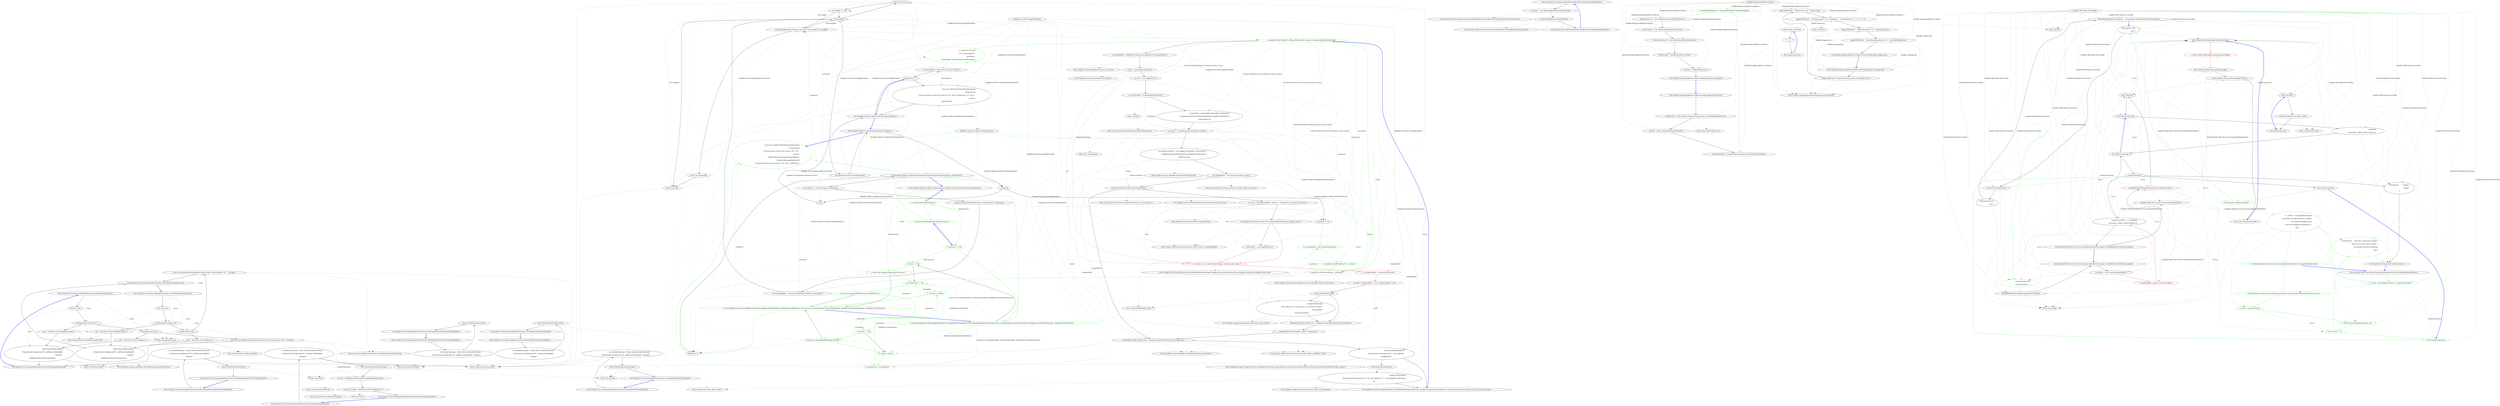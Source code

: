 digraph  {
n0 [cluster="HangFire.Tests.DequeuedJobsWatcherSteps.ItWasCheckedAAgo(string)", label="Entry HangFire.Tests.DequeuedJobsWatcherSteps.ItWasCheckedAAgo(string)", span="13-13"];
n1 [cluster="HangFire.Tests.DequeuedJobsWatcherSteps.ItWasCheckedAAgo(string)", label="DateTime time", span="15-15"];
n2 [cluster="HangFire.Tests.DequeuedJobsWatcherSteps.ItWasCheckedAAgo(string)", label="timeAgo.Equals(''millisecond'')", span="16-16"];
n4 [cluster="HangFire.Tests.DequeuedJobsWatcherSteps.ItWasCheckedAAgo(string)", label="timeAgo.Equals(''day'')", span="17-17"];
n6 [cluster="HangFire.Tests.DequeuedJobsWatcherSteps.ItWasCheckedAAgo(string)", label="throw new InvalidOperationException(String.Format(''Unknown period '{0}'.'', timeAgo));", span="18-18"];
n7 [cluster="HangFire.Tests.DequeuedJobsWatcherSteps.ItWasCheckedAAgo(string)", label="Redis.Client.SetEntryInHash(\r\n                String.Format(''hangfire:job:{0}'', JobSteps.DefaultJobId),\r\n                ''Checked'',\r\n                JobHelper.ToStringTimestamp(time))", span="20-23"];
n3 [cluster="HangFire.Tests.DequeuedJobsWatcherSteps.ItWasCheckedAAgo(string)", label="time = DateTime.UtcNow.AddMilliseconds(-1)", span="16-16"];
n9 [cluster="string.Equals(string)", label="Entry string.Equals(string)", span="0-0"];
n5 [cluster="HangFire.Tests.DequeuedJobsWatcherSteps.ItWasCheckedAAgo(string)", label="time = DateTime.UtcNow.AddDays(-1)", span="17-17"];
n11 [cluster="System.DateTime.AddDays(double)", label="Entry System.DateTime.AddDays(double)", span="0-0"];
n10 [cluster="System.DateTime.AddMilliseconds(double)", label="Entry System.DateTime.AddMilliseconds(double)", span="0-0"];
n8 [cluster="HangFire.Tests.DequeuedJobsWatcherSteps.ItWasCheckedAAgo(string)", label="Exit HangFire.Tests.DequeuedJobsWatcherSteps.ItWasCheckedAAgo(string)", span="13-13"];
n12 [cluster="System.InvalidOperationException.InvalidOperationException(string)", label="Entry System.InvalidOperationException.InvalidOperationException(string)", span="0-0"];
n13 [cluster="string.Format(string, object)", label="Entry string.Format(string, object)", span="0-0"];
n14 [cluster="HangFire.Common.JobHelper.ToStringTimestamp(System.DateTime)", label="Entry HangFire.Common.JobHelper.ToStringTimestamp(System.DateTime)", span="46-46"];
n15 [cluster="Unk.SetEntryInHash", label="Entry Unk.SetEntryInHash", span=""];
n16 [cluster="HangFire.Tests.DequeuedJobsWatcherSteps.GivenItWasFetchedAAgo(string)", label="Entry HangFire.Tests.DequeuedJobsWatcherSteps.GivenItWasFetchedAAgo(string)", span="27-27"];
n17 [cluster="HangFire.Tests.DequeuedJobsWatcherSteps.GivenItWasFetchedAAgo(string)", label="DateTime time", span="29-29"];
n18 [cluster="HangFire.Tests.DequeuedJobsWatcherSteps.GivenItWasFetchedAAgo(string)", label="timeAgo.Equals(''millisecond'')", span="30-30"];
n20 [cluster="HangFire.Tests.DequeuedJobsWatcherSteps.GivenItWasFetchedAAgo(string)", label="timeAgo.Equals(''day'')", span="31-31"];
n22 [cluster="HangFire.Tests.DequeuedJobsWatcherSteps.GivenItWasFetchedAAgo(string)", label="throw new InvalidOperationException(String.Format(''Unknown period '{0}'.'', timeAgo));", span="32-32"];
n23 [cluster="HangFire.Tests.DequeuedJobsWatcherSteps.GivenItWasFetchedAAgo(string)", label="Redis.Client.SetEntryInHash(\r\n                String.Format(''hangfire:job:{0}'', JobSteps.DefaultJobId),\r\n                ''Fetched'',\r\n                JobHelper.ToStringTimestamp(time))", span="34-37"];
n19 [cluster="HangFire.Tests.DequeuedJobsWatcherSteps.GivenItWasFetchedAAgo(string)", label="time = DateTime.UtcNow.AddMilliseconds(-1)", span="30-30"];
n21 [cluster="HangFire.Tests.DequeuedJobsWatcherSteps.GivenItWasFetchedAAgo(string)", label="time = DateTime.UtcNow.AddDays(-1)", span="31-31"];
n24 [cluster="HangFire.Tests.DequeuedJobsWatcherSteps.GivenItWasFetchedAAgo(string)", label="Exit HangFire.Tests.DequeuedJobsWatcherSteps.GivenItWasFetchedAAgo(string)", span="27-27"];
n25 [cluster="HangFire.Tests.DequeuedJobsWatcherSteps.WhenTimedOutJobsHandlerRuns()", label="Entry HangFire.Tests.DequeuedJobsWatcherSteps.WhenTimedOutJobsHandlerRuns()", span="41-41"];
n26 [cluster="HangFire.Tests.DequeuedJobsWatcherSteps.WhenTimedOutJobsHandlerRuns()", label="var watcher = new DequeuedJobsWatcher(Redis.Storage)", span="43-43"];
n27 [cluster="HangFire.Tests.DequeuedJobsWatcherSteps.WhenTimedOutJobsHandlerRuns()", label="watcher.FindAndRequeueTimedOutJobs()", span="44-44"];
n29 [cluster="HangFire.Redis.Components.DequeuedJobsWatcher.DequeuedJobsWatcher(HangFire.Redis.RedisStorage)", label="Entry HangFire.Redis.Components.DequeuedJobsWatcher.DequeuedJobsWatcher(HangFire.Redis.RedisStorage)", span="39-39"];
n28 [cluster="HangFire.Tests.DequeuedJobsWatcherSteps.WhenTimedOutJobsHandlerRuns()", label="Exit HangFire.Tests.DequeuedJobsWatcherSteps.WhenTimedOutJobsHandlerRuns()", span="41-41"];
n30 [cluster="HangFire.Redis.Components.DequeuedJobsWatcher.FindAndRequeueTimedOutJobs()", label="Entry HangFire.Redis.Components.DequeuedJobsWatcher.FindAndRequeueTimedOutJobs()", span="44-44"];
n31 [cluster="HangFire.Tests.DequeuedJobsWatcherSteps.ThenItMarksTheJobAsChecked()", label="Entry HangFire.Tests.DequeuedJobsWatcherSteps.ThenItMarksTheJobAsChecked()", span="48-48"];
n32 [cluster="HangFire.Tests.DequeuedJobsWatcherSteps.ThenItMarksTheJobAsChecked()", label="var checkedTimestamp = Redis.Client.GetValueFromHash(\r\n                String.Format(''hangfire:job:{0}'', JobSteps.DefaultJobId),\r\n                ''Checked'')", span="50-52"];
n33 [cluster="HangFire.Tests.DequeuedJobsWatcherSteps.ThenItMarksTheJobAsChecked()", label="Assert.IsNotNull(checkedTimestamp)", span="54-54"];
n37 [cluster="Unk.GetValueFromHash", label="Entry Unk.GetValueFromHash", span=""];
n34 [cluster="HangFire.Tests.DequeuedJobsWatcherSteps.ThenItMarksTheJobAsChecked()", label="var date = JobHelper.FromStringTimestamp(checkedTimestamp)", span="55-55"];
n38 [cluster="Unk.IsNotNull", label="Entry Unk.IsNotNull", span=""];
n35 [cluster="HangFire.Tests.DequeuedJobsWatcherSteps.ThenItMarksTheJobAsChecked()", label="Assert.IsTrue(date > DateTime.UtcNow.AddMinutes(-1))", span="57-57"];
n39 [cluster="Unk.FromStringTimestamp", label="Entry Unk.FromStringTimestamp", span=""];
n36 [cluster="HangFire.Tests.DequeuedJobsWatcherSteps.ThenItMarksTheJobAsChecked()", label="Exit HangFire.Tests.DequeuedJobsWatcherSteps.ThenItMarksTheJobAsChecked()", span="48-48"];
n40 [cluster="System.DateTime.AddMinutes(double)", label="Entry System.DateTime.AddMinutes(double)", span="0-0"];
n41 [cluster="Unk.IsTrue", label="Entry Unk.IsTrue", span=""];
n42 [cluster="HangFire.Tests.DequeuedJobsWatcherSteps.ThenTheJobHasTheCheckedFlagSet()", label="Entry HangFire.Tests.DequeuedJobsWatcherSteps.ThenTheJobHasTheCheckedFlagSet()", span="61-61"];
n43 [cluster="HangFire.Tests.DequeuedJobsWatcherSteps.ThenTheJobHasTheCheckedFlagSet()", label="var checkedTimestamp = Redis.Client.GetValueFromHash(\r\n                String.Format(''hangfire:job:{0}'', JobSteps.DefaultJobId),\r\n                ''Checked'')", span="63-65"];
n44 [cluster="HangFire.Tests.DequeuedJobsWatcherSteps.ThenTheJobHasTheCheckedFlagSet()", label="Assert.IsNotNull(checkedTimestamp)", span="67-67"];
n45 [cluster="HangFire.Tests.DequeuedJobsWatcherSteps.ThenTheJobHasTheCheckedFlagSet()", label="Exit HangFire.Tests.DequeuedJobsWatcherSteps.ThenTheJobHasTheCheckedFlagSet()", span="61-61"];
n46 [cluster="HangFire.Tests.DequeuedJobsWatcherSteps.ThenTheJobDoesNotHaveTheCheckedFlagSet()", label="Entry HangFire.Tests.DequeuedJobsWatcherSteps.ThenTheJobDoesNotHaveTheCheckedFlagSet()", span="71-71"];
n47 [cluster="HangFire.Tests.DequeuedJobsWatcherSteps.ThenTheJobDoesNotHaveTheCheckedFlagSet()", label="var checkedTimestamp = Redis.Client.GetValueFromHash(\r\n                String.Format(''hangfire:job:{0}'', JobSteps.DefaultJobId),\r\n                ''Checked'')", span="73-75"];
n48 [cluster="HangFire.Tests.DequeuedJobsWatcherSteps.ThenTheJobDoesNotHaveTheCheckedFlagSet()", label="Assert.IsNull(checkedTimestamp)", span="77-77"];
n49 [cluster="HangFire.Tests.DequeuedJobsWatcherSteps.ThenTheJobDoesNotHaveTheCheckedFlagSet()", label="Exit HangFire.Tests.DequeuedJobsWatcherSteps.ThenTheJobDoesNotHaveTheCheckedFlagSet()", span="71-71"];
n50 [cluster="Unk.IsNull", label="Entry Unk.IsNull", span=""];
n51 [cluster="HangFire.Tests.DequeuedJobsWatcherSteps.ThenTheJobHasTheFetchedFlagSet()", label="Entry HangFire.Tests.DequeuedJobsWatcherSteps.ThenTheJobHasTheFetchedFlagSet()", span="81-81"];
n52 [cluster="HangFire.Tests.DequeuedJobsWatcherSteps.ThenTheJobHasTheFetchedFlagSet()", label="var fetchedTimestamp = Redis.Client.GetValueFromHash(\r\n                String.Format(''hangfire:job:{0}'', JobSteps.DefaultJobId), ''Fetched'')", span="83-84"];
n53 [cluster="HangFire.Tests.DequeuedJobsWatcherSteps.ThenTheJobHasTheFetchedFlagSet()", label="Assert.IsNotNull(fetchedTimestamp)", span="86-86"];
n54 [cluster="HangFire.Tests.DequeuedJobsWatcherSteps.ThenTheJobHasTheFetchedFlagSet()", label="Exit HangFire.Tests.DequeuedJobsWatcherSteps.ThenTheJobHasTheFetchedFlagSet()", span="81-81"];
n55 [cluster="HangFire.Tests.DequeuedJobsWatcherSteps.ThenTheJobDoesNotHaveTheFetchedFlagSet()", label="Entry HangFire.Tests.DequeuedJobsWatcherSteps.ThenTheJobDoesNotHaveTheFetchedFlagSet()", span="90-90"];
n56 [cluster="HangFire.Tests.DequeuedJobsWatcherSteps.ThenTheJobDoesNotHaveTheFetchedFlagSet()", label="var fetchedTimestamp = Redis.Client.GetValueFromHash(\r\n                String.Format(''hangfire:job:{0}'', JobSteps.DefaultJobId), ''Fetched'')", span="92-93"];
n57 [cluster="HangFire.Tests.DequeuedJobsWatcherSteps.ThenTheJobDoesNotHaveTheFetchedFlagSet()", label="Assert.IsNull(fetchedTimestamp)", span="95-95"];
n58 [cluster="HangFire.Tests.DequeuedJobsWatcherSteps.ThenTheJobDoesNotHaveTheFetchedFlagSet()", label="Exit HangFire.Tests.DequeuedJobsWatcherSteps.ThenTheJobDoesNotHaveTheFetchedFlagSet()", span="90-90"];
d4 [cluster="Hangfire.BackgroundJobServerOptions.BackgroundJobServerOptions()", color=green, community=0, label="0: SchedulePollingInterval = DelayedJobScheduler.DefaultPollingDelay", span="39-39"];
d25 [label="Hangfire.BackgroundJobServerOptions", span=""];
d3 [cluster="Hangfire.BackgroundJobServerOptions.BackgroundJobServerOptions()", label="ShutdownTimeout = BackgroundProcessingServer.DefaultShutdownTimeout", span="38-38"];
d5 [cluster="Hangfire.BackgroundJobServerOptions.BackgroundJobServerOptions()", label="HeartbeatInterval = ServerHeartbeat.DefaultHeartbeatInterval", span="40-40"];
d1 [cluster="Hangfire.BackgroundJobServerOptions.BackgroundJobServerOptions()", label="WorkerCount = Math.Min(Environment.ProcessorCount * 5, MaxDefaultWorkerCount)", span="36-36"];
d2 [cluster="Hangfire.BackgroundJobServerOptions.BackgroundJobServerOptions()", label="Queues = new[] { EnqueuedState.DefaultQueue }", span="37-37"];
d6 [cluster="Hangfire.BackgroundJobServerOptions.BackgroundJobServerOptions()", label="ServerTimeout = ServerWatchdog.DefaultServerTimeout", span="41-41"];
d7 [cluster="Hangfire.BackgroundJobServerOptions.BackgroundJobServerOptions()", label="ServerCheckInterval = ServerWatchdog.DefaultCheckInterval", span="42-42"];
d8 [cluster="Hangfire.BackgroundJobServerOptions.BackgroundJobServerOptions()", label="FilterProvider = JobFilterProviders.Providers", span="44-44"];
d9 [cluster="Hangfire.BackgroundJobServerOptions.BackgroundJobServerOptions()", label="Activator = JobActivator.Current", span="45-45"];
d14 [cluster="Hangfire.BackgroundJobServerOptions.WriteToLog(Hangfire.Logging.ILog)", label="logger.InfoFormat(''    Worker count: {0}.'', WorkerCount)", span="89-89"];
d15 [cluster="Hangfire.BackgroundJobServerOptions.WriteToLog(Hangfire.Logging.ILog)", label="logger.InfoFormat(''    Listening queues: {0}.'', String.Join('', '', Queues.Select(x => ''''' + x + ''''')))", span="90-90"];
d16 [cluster="Hangfire.BackgroundJobServerOptions.WriteToLog(Hangfire.Logging.ILog)", label="logger.InfoFormat(''    Shutdown timeout: {0}.'', ShutdownTimeout)", span="91-91"];
d17 [cluster="Hangfire.BackgroundJobServerOptions.WriteToLog(Hangfire.Logging.ILog)", label="logger.InfoFormat(''    Schedule polling interval: {0}.'', SchedulePollingInterval)", span="92-92"];
d0 [cluster="Hangfire.BackgroundJobServerOptions.BackgroundJobServerOptions()", label="Entry Hangfire.BackgroundJobServerOptions.BackgroundJobServerOptions()", span="34-34"];
d11 [cluster="System.Math.Min(int, int)", label="Entry System.Math.Min(int, int)", span="0-0"];
d10 [cluster="Hangfire.BackgroundJobServerOptions.BackgroundJobServerOptions()", label="Exit Hangfire.BackgroundJobServerOptions.BackgroundJobServerOptions()", span="34-34"];
d12 [cluster="Hangfire.BackgroundJobServerOptions.WriteToLog(Hangfire.Logging.ILog)", label="Entry Hangfire.BackgroundJobServerOptions.WriteToLog(Hangfire.Logging.ILog)", span="86-86"];
d13 [cluster="Hangfire.BackgroundJobServerOptions.WriteToLog(Hangfire.Logging.ILog)", label="logger.InfoFormat(''Using the following options for Hangfire Server:'')", span="88-88"];
d19 [cluster="Hangfire.Logging.ILog.InfoFormat(string, params object[])", label="Entry Hangfire.Logging.ILog.InfoFormat(string, params object[])", span="210-210"];
d20 [cluster="Unk.Select", label="Entry Unk.Select", span=""];
d21 [cluster="Unk.Join", label="Entry Unk.Join", span=""];
d22 [cluster="lambda expression", label="Entry lambda expression", span="90-90"];
d18 [cluster="Hangfire.BackgroundJobServerOptions.WriteToLog(Hangfire.Logging.ILog)", label="Exit Hangfire.BackgroundJobServerOptions.WriteToLog(Hangfire.Logging.ILog)", span="86-86"];
d24 [cluster="lambda expression", label="Exit lambda expression", span="90-90"];
d23 [cluster="lambda expression", label="''''' + x + '''''", span="90-90"];
m0_36 [cluster="Unk.Unapply", file="DelayedJobScheduler.cs", label="Entry Unk.Unapply", span=""];
m0_24 [cluster="HangFire.Web.Pages.ServersPage.Execute()", file="DelayedJobScheduler.cs", label="Write(JobHelper.ToStringTimestamp(server.Heartbeat.Value))", span="198-198"];
m0_18 [cluster="HangFire.Web.Pages.ServersPage.Execute()", file="DelayedJobScheduler.cs", label="Write(JobHelper.ToStringTimestamp(server.StartedAt))", span="167-167"];
m0_8 [cluster="HangFire.Web.Pages.ServersPage.Execute()", color=green, community=0, file="DelayedJobScheduler.cs", label="1: WriteLiteral(''    <div class=\''alert alert-warning\''>\r\n        There are no active servers. Backg'' +\r\n''round tasks will not be processed.\r\n    </div>\r\n'')", span="97-98"];
m0_31 [cluster="HangFire.Web.RazorPage.WriteLiteral(string)", file="DelayedJobScheduler.cs", label="Entry HangFire.Web.RazorPage.WriteLiteral(string)", span="69-69"];
m0_32 [cluster="HangFire.Web.Pages.LayoutPage.LayoutPage()", color=red, community=0, file="DelayedJobScheduler.cs", label="1: Entry HangFire.Web.Pages.LayoutPage.LayoutPage()", span="4-4"];
m0_33 [cluster="HangFire.JobStorage.GetMonitoringApi()", file="DelayedJobScheduler.cs", label="Entry HangFire.JobStorage.GetMonitoringApi()", span="54-54"];
m0_34 [cluster="HangFire.Storage.IMonitoringApi.Servers()", file="DelayedJobScheduler.cs", label="Entry HangFire.Storage.IMonitoringApi.Servers()", span="25-25"];
m0_35 [cluster="string.ToUpperInvariant()", file="DelayedJobScheduler.cs", label="Entry string.ToUpperInvariant()", span="0-0"];
m0_29 [cluster="HangFire.Web.Pages.ServersPage.Execute()", file="DelayedJobScheduler.cs", label="WriteLiteral(''        </tbody>\r\n    </table>\r\n'')", span="233-233"];
m0_7 [cluster="HangFire.Web.Pages.ServersPage.Execute()", color=green, community=0, file="DelayedJobScheduler.cs", label="1: servers.Count == 0", span="91-91"];
m0_13 [cluster="HangFire.Web.Pages.ServersPage.Execute()", file="DelayedJobScheduler.cs", label="WriteLiteral(''</td>\r\n                    <td>'')", span="142-142"];
m0_14 [cluster="HangFire.Web.Pages.ServersPage.Execute()", file="DelayedJobScheduler.cs", label="Write(server.WorkersCount)", span="147-147"];
m0_15 [cluster="HangFire.Web.Pages.ServersPage.Execute()", file="DelayedJobScheduler.cs", label="WriteLiteral(''</td>\r\n                    <td>'')", span="152-152"];
m0_16 [cluster="HangFire.Web.Pages.ServersPage.Execute()", file="DelayedJobScheduler.cs", label="Write(HtmlHelper.Raw(String.Join('' '', server.Queues.Select(HtmlHelper.QueueLabel))))", span="157-157"];
m0_30 [cluster="HangFire.Web.Pages.ServersPage.Execute()", file="DelayedJobScheduler.cs", label="Exit HangFire.Web.Pages.ServersPage.Execute()", span="57-57"];
m0_5 [cluster="HangFire.Web.Pages.ServersPage.Execute()", color=green, community=0, file="DelayedJobScheduler.cs", label="1: servers = monitor.Servers()", span="79-79"];
m0_17 [cluster="HangFire.Web.Pages.ServersPage.Execute()", color=green, community=0, file="DelayedJobScheduler.cs", label="1: WriteLiteral(''</td>\r\n                    <td data-moment=\'''')", span="162-162"];
m0_0 [cluster="HangFire.Redis.Tests.States.ProcessingStateHandlerFacts.ProcessingStateHandlerFacts()", file="DelayedJobScheduler.cs", label="Entry HangFire.Redis.Tests.States.ProcessingStateHandlerFacts.ProcessingStateHandlerFacts()", span="16-16"];
m0_1 [cluster="HangFire.Redis.Tests.States.ProcessingStateHandlerFacts.ProcessingStateHandlerFacts()", color=green, community=0, file="DelayedJobScheduler.cs", label="1: var job = Job.FromExpression(() => Console.WriteLine())", span="18-18"];
m0_2 [cluster="HangFire.Redis.Tests.States.ProcessingStateHandlerFacts.ProcessingStateHandlerFacts()", color=green, community=0, file="DelayedJobScheduler.cs", label="0: _context = new ApplyStateContext(\r\n                new Mock<IStorageConnection>().Object,\r\n                new StateContext(JobId, job),\r\n                new ProcessingState(''SomeServer''), \r\n                null)", span="19-23"];
m0_3 [cluster="HangFire.Redis.Tests.States.ProcessingStateHandlerFacts.ProcessingStateHandlerFacts()", color=green, community=0, file="DelayedJobScheduler.cs", label="1: Exit HangFire.Redis.Tests.States.ProcessingStateHandlerFacts.ProcessingStateHandlerFacts()", span="16-16"];
m0_4 [cluster="HangFire.Common.Job.FromExpression(System.Linq.Expressions.Expression<System.Action>)", color=green, community=0, file="DelayedJobScheduler.cs", label="1: Entry HangFire.Common.Job.FromExpression(System.Linq.Expressions.Expression<System.Action>)", span="119-119"];
m0_6 [cluster="Mock<IStorageConnection>.cstr", color=green, community=0, file="DelayedJobScheduler.cs", label="1: Entry Mock<IStorageConnection>.cstr", span=""];
m0_10 [cluster="lambda expression", file="DelayedJobScheduler.cs", label="Console.WriteLine()", span="18-18"];
m0_9 [cluster="lambda expression", color=green, community=0, file="DelayedJobScheduler.cs", label="1: Entry lambda expression", span="18-18"];
m0_12 [cluster="System.Console.WriteLine()", color=green, community=0, file="DelayedJobScheduler.cs", label="1: Entry System.Console.WriteLine()", span="0-0"];
m0_11 [cluster="lambda expression", file="DelayedJobScheduler.cs", label="Exit lambda expression", span="18-18"];
m0_19 [cluster="HangFire.Redis.Tests.States.ProcessingStateHandlerFacts.Apply_ShouldAddTheJob_ToTheProcessingSet()", file="DelayedJobScheduler.cs", label="Entry HangFire.Redis.Tests.States.ProcessingStateHandlerFacts.Apply_ShouldAddTheJob_ToTheProcessingSet()", span="34-34"];
m0_20 [cluster="HangFire.Redis.Tests.States.ProcessingStateHandlerFacts.Apply_ShouldAddTheJob_ToTheProcessingSet()", file="DelayedJobScheduler.cs", label="var handler = new ProcessingStateHandler()", span="36-36"];
m0_21 [cluster="HangFire.Redis.Tests.States.ProcessingStateHandlerFacts.Apply_ShouldAddTheJob_ToTheProcessingSet()", color=red, community=0, file="DelayedJobScheduler.cs", label="1: handler.Apply(_context, _transaction.Object)", span="37-37"];
m0_23 [cluster="HangFire.Redis.Tests.States.ProcessingStateHandlerFacts.Apply_ShouldAddTheJob_ToTheProcessingSet()", file="DelayedJobScheduler.cs", label="Exit HangFire.Redis.Tests.States.ProcessingStateHandlerFacts.Apply_ShouldAddTheJob_ToTheProcessingSet()", span="34-34"];
m0_25 [cluster="Unk.Verify", file="DelayedJobScheduler.cs", label="Entry Unk.Verify", span=""];
m0_26 [cluster="lambda expression", file="DelayedJobScheduler.cs", label="Entry lambda expression", span="39-40"];
m0_27 [cluster="lambda expression", file="DelayedJobScheduler.cs", label="x.AddToSet(\r\n                ''processing'', JobId, It.IsAny<double>())", span="39-40"];
m0_28 [cluster="lambda expression", file="DelayedJobScheduler.cs", label="Exit lambda expression", span="39-40"];
m0_22 [cluster="HangFire.Redis.Tests.States.ProcessingStateHandlerFacts.Apply_ShouldAddTheJob_ToTheProcessingSet()", file="DelayedJobScheduler.cs", label="_transaction.Verify(x => x.AddToSet(\r\n                ''processing'', JobId, It.IsAny<double>()))", span="39-40"];
m0_39 [cluster="lambda expression", file="DelayedJobScheduler.cs", label="Exit lambda expression", span="49-49"];
m0_37 [cluster="Unk.Select", file="DelayedJobScheduler.cs", label="Entry Unk.Select", span=""];
m0_38 [cluster="lambda expression", file="DelayedJobScheduler.cs", label="x.RemoveFromSet(''processing'', JobId)", span="49-49"];
m0_41 [cluster="HangFire.Common.JobHelper.ToStringTimestamp(System.DateTime)", file="DelayedJobScheduler.cs", label="HangFire.Redis.Tests.States.ProcessingStateHandlerFacts", span=""];
m0_40 [cluster="Unk.RemoveFromSet", file="DelayedJobScheduler.cs", label="Entry Unk.RemoveFromSet", span=""];
m0_42 [file="DelayedJobScheduler.cs", label="HangFire.Web.Pages.ServersPage", span=""];
m1_15 [cluster="HangFire.SqlServer.SqlServerDistributedLock.SqlServerDistributedLock(string, SqlConnection)", file="RecurringJobScheduler.cs", label="lockResult < 0", span="66-66"];
m1_31 [cluster="HangFire.SqlServer.SqlServerDistributedLock.Dispose()", file="RecurringJobScheduler.cs", label="_completed = true", span="82-82"];
m1_67 [cluster="Hangfire.Storage.InvocationData.Deserialize()", file="RecurringJobScheduler.cs", label="Entry Hangfire.Storage.InvocationData.Deserialize()", span="44-44"];
m1_82 [cluster="System.Collections.Generic.Dictionary<TKey, TValue>.Add(TKey, TValue)", file="RecurringJobScheduler.cs", label="Entry System.Collections.Generic.Dictionary<TKey, TValue>.Add(TKey, TValue)", span="0-0"];
m1_30 [cluster="HangFire.SqlServer.SqlServerDistributedLock.Dispose()", file="RecurringJobScheduler.cs", label="return;", span="80-80"];
m1_84 [cluster="string.Format(string, object, object)", file="RecurringJobScheduler.cs", label="Entry string.Format(string, object, object)", span="0-0"];
m1_38 [cluster="HangFire.SqlServer.SqlServerDistributedLock.Dispose()", file="RecurringJobScheduler.cs", label="releaseResult < 0", span="96-96"];
m1_39 [cluster="HangFire.SqlServer.SqlServerDistributedLock.Dispose()", file="RecurringJobScheduler.cs", label="throw new SqlServerDistributedLockException(\r\n                    String.Format(\r\n                        ''Could not release a lock on the resource '{0}': Server returned the '{1}' error.'', \r\n                        _resource,\r\n                        releaseResult));", span="98-102"];
m1_40 [cluster="HangFire.SqlServer.SqlServerDistributedLock.Dispose()", file="RecurringJobScheduler.cs", label="Exit HangFire.SqlServer.SqlServerDistributedLock.Dispose()", span="78-78"];
m1_76 [cluster="Hangfire.States.EnqueuedState.EnqueuedState()", file="RecurringJobScheduler.cs", label="Entry Hangfire.States.EnqueuedState.EnqueuedState()", span="87-87"];
m1_71 [cluster="Unk._instantFactory", file="RecurringJobScheduler.cs", label="Entry Unk._instantFactory", span=""];
m1_74 [cluster="Hangfire.Server.IScheduleInstant.GetNextInstants(System.DateTime?)", file="RecurringJobScheduler.cs", label="Entry Hangfire.Server.IScheduleInstant.GetNextInstants(System.DateTime?)", span="25-25"];
m1_83 [cluster="Hangfire.Storage.IStorageConnection.SetRangeInHash(string, System.Collections.Generic.IEnumerable<System.Collections.Generic.KeyValuePair<string, string>>)", file="RecurringJobScheduler.cs", label="Entry Hangfire.Storage.IStorageConnection.SetRangeInHash(string, System.Collections.Generic.IEnumerable<System.Collections.Generic.KeyValuePair<string, string>>)", span="61-61"];
m1_41 [cluster="object.GetType()", file="RecurringJobScheduler.cs", label="HangFire.SqlServer.SqlServerDistributedLock", span=""];
m1_69 [cluster="System.Collections.Generic.Dictionary<TKey, TValue>.ContainsKey(TKey)", file="RecurringJobScheduler.cs", label="Entry System.Collections.Generic.Dictionary<TKey, TValue>.ContainsKey(TKey)", span="0-0"];
m1_0 [cluster="HangFire.SqlServer.SqlServerDistributedLock.SqlServerDistributedLock(string, SqlConnection)", file="RecurringJobScheduler.cs", label="Entry HangFire.SqlServer.SqlServerDistributedLock.SqlServerDistributedLock(string, SqlConnection)", span="44-44"];
m1_1 [cluster="HangFire.SqlServer.SqlServerDistributedLock.SqlServerDistributedLock(string, SqlConnection)", color=green, community=0, file="RecurringJobScheduler.cs", label="2: String.IsNullOrEmpty(resource)", span="46-46"];
m1_23 [cluster="Hangfire.Server.RecurringJobScheduler.Execute(Hangfire.Server.BackgroundProcessContext)", file="RecurringJobScheduler.cs", label="recurringJob == null", span="76-76"];
m1_36 [cluster="HangFire.SqlServer.SqlServerDistributedLock.Dispose()", color=green, community=0, file="RecurringJobScheduler.cs", label="1: _connection.Execute(\r\n                @''sp_releaseapplock'',\r\n                parameters,\r\n                commandType: CommandType.StoredProcedure)", span="89-92"];
m1_70 [cluster="System.TimeZoneInfo.FindSystemTimeZoneById(string)", file="RecurringJobScheduler.cs", label="Entry System.TimeZoneInfo.FindSystemTimeZoneById(string)", span="0-0"];
m1_75 [cluster="System.Collections.Generic.IEnumerable<TSource>.Any<TSource>()", file="RecurringJobScheduler.cs", label="Entry System.Collections.Generic.IEnumerable<TSource>.Any<TSource>()", span="0-0"];
m1_78 [cluster="Hangfire.Client.CreateContext.CreateContext(Hangfire.JobStorage, Hangfire.Storage.IStorageConnection, Hangfire.Common.Job, Hangfire.States.IState)", file="RecurringJobScheduler.cs", label="Entry Hangfire.Client.CreateContext.CreateContext(Hangfire.JobStorage, Hangfire.Storage.IStorageConnection, Hangfire.Common.Job, Hangfire.States.IState)", span="37-37"];
m1_68 [cluster="Unk.Parse", file="RecurringJobScheduler.cs", label="Entry Unk.Parse", span=""];
m1_29 [cluster="HangFire.SqlServer.SqlServerDistributedLock.Dispose()", file="RecurringJobScheduler.cs", label=_completed, span="80-80"];
m1_2 [cluster="HangFire.SqlServer.SqlServerDistributedLock.SqlServerDistributedLock(string, SqlConnection)", color=green, community=0, file="RecurringJobScheduler.cs", label="0: throw new ArgumentNullException(''resource'');", span="46-46"];
m1_3 [cluster="HangFire.SqlServer.SqlServerDistributedLock.SqlServerDistributedLock(string, SqlConnection)", color=green, community=0, file="RecurringJobScheduler.cs", label="0: connection == null", span="47-47"];
m1_20 [cluster="Hangfire.Server.RecurringJobScheduler.Execute(Hangfire.Server.BackgroundProcessContext)", file="RecurringJobScheduler.cs", label="var recurringJobIds = connection.GetAllItemsFromSet(''recurring-jobs'')", span="69-69"];
m1_21 [cluster="Hangfire.Server.RecurringJobScheduler.Execute(Hangfire.Server.BackgroundProcessContext)", file="RecurringJobScheduler.cs", label=recurringJobIds, span="71-71"];
m1_73 [cluster="System.Collections.Generic.Dictionary<TKey, TValue>.Dictionary()", file="RecurringJobScheduler.cs", label="Entry System.Collections.Generic.Dictionary<TKey, TValue>.Dictionary()", span="0-0"];
m1_81 [cluster="Hangfire.Common.JobHelper.SerializeDateTime(System.DateTime)", file="RecurringJobScheduler.cs", label="Entry Hangfire.Common.JobHelper.SerializeDateTime(System.DateTime)", span="68-68"];
m1_66 [cluster="Hangfire.Common.JobHelper.FromJson<T>(string)", file="RecurringJobScheduler.cs", label="Entry Hangfire.Common.JobHelper.FromJson<T>(string)", span="39-39"];
m1_77 [cluster="string.IsNullOrEmpty(string)", file="RecurringJobScheduler.cs", label="Entry string.IsNullOrEmpty(string)", span="0-0"];
m1_72 [cluster="Hangfire.Common.JobHelper.DeserializeDateTime(string)", file="RecurringJobScheduler.cs", label="Entry Hangfire.Common.JobHelper.DeserializeDateTime(string)", span="73-73"];
m1_24 [cluster="Hangfire.Server.RecurringJobScheduler.Execute(Hangfire.Server.BackgroundProcessContext)", file="RecurringJobScheduler.cs", label="TryScheduleJob(context.Storage, connection, recurringJobId, recurringJob)", span="83-83"];
m1_16 [cluster="HangFire.SqlServer.SqlServerDistributedLock.SqlServerDistributedLock(string, SqlConnection)", color=green, community=0, file="RecurringJobScheduler.cs", label="0: throw new SqlServerDistributedLockException(\r\n                    String.Format(\r\n                    ''Could not place a lock on the resource '{0}': {1}.'',\r\n                    _resource,\r\n                    LockErrorMessages.ContainsKey(lockResult) \r\n                        ? LockErrorMessages[lockResult]\r\n                        : String.Format(''Server returned the '{0}' error.'', lockResult)));", span="68-74"];
m1_17 [cluster="HangFire.SqlServer.SqlServerDistributedLock.SqlServerDistributedLock(string, SqlConnection)", file="RecurringJobScheduler.cs", label="Exit HangFire.SqlServer.SqlServerDistributedLock.SqlServerDistributedLock(string, SqlConnection)", span="44-44"];
m1_18 [cluster="Hangfire.Server.RecurringJobScheduler.Execute(Hangfire.Server.BackgroundProcessContext)", file="RecurringJobScheduler.cs", label="var connection = context.Storage.GetConnection()", span="66-66"];
m1_27 [cluster="Hangfire.Server.RecurringJobScheduler.Execute(Hangfire.Server.BackgroundProcessContext)", file="RecurringJobScheduler.cs", label="_throttler.Delay(context.CancellationToken)", span="95-95"];
m1_19 [cluster="Hangfire.Server.RecurringJobScheduler.Execute(Hangfire.Server.BackgroundProcessContext)", file="RecurringJobScheduler.cs", label="connection.AcquireDistributedLock(''recurring-jobs:lock'', LockTimeout)", span="67-67"];
m1_22 [cluster="Unk.Execute", file="RecurringJobScheduler.cs", label="Entry Unk.Execute", span=""];
m1_26 [cluster="Unk.Format", file="RecurringJobScheduler.cs", label="Entry Unk.Format", span=""];
m1_25 [cluster="Unk.ContainsKey", file="RecurringJobScheduler.cs", label="Entry Unk.ContainsKey", span=""];
m1_28 [cluster="HangFire.SqlServer.SqlServerDistributedLock.Dispose()", file="RecurringJobScheduler.cs", label="Entry HangFire.SqlServer.SqlServerDistributedLock.Dispose()", span="78-78"];
m1_37 [cluster="HangFire.SqlServer.SqlServerDistributedLock.Dispose()", file="RecurringJobScheduler.cs", label="var releaseResult = parameters.Get<int>(''@Result'')", span="94-94"];
m1_4 [cluster="Hangfire.Server.RecurringJobScheduler.RecurringJobScheduler(Hangfire.Client.IBackgroundJobFactory, System.Func<CrontabSchedule, System.TimeZoneInfo, Hangfire.Server.IScheduleInstant>, Hangfire.Server.IThrottler)", color=green, community=0, file="RecurringJobScheduler.cs", label="0: Entry Hangfire.Server.RecurringJobScheduler.RecurringJobScheduler(Hangfire.Client.IBackgroundJobFactory, System.Func<CrontabSchedule, System.TimeZoneInfo, Hangfire.Server.IScheduleInstant>, Hangfire.Server.IThrottler)", span="48-48"];
m1_5 [cluster="Hangfire.Server.RecurringJobScheduler.RecurringJobScheduler(Hangfire.Client.IBackgroundJobFactory, System.Func<CrontabSchedule, System.TimeZoneInfo, Hangfire.Server.IScheduleInstant>, Hangfire.Server.IThrottler)", color=green, community=0, file="RecurringJobScheduler.cs", label="0: factory == null", span="53-53"];
m1_6 [cluster="Hangfire.Server.RecurringJobScheduler.RecurringJobScheduler(Hangfire.Client.IBackgroundJobFactory, System.Func<CrontabSchedule, System.TimeZoneInfo, Hangfire.Server.IScheduleInstant>, Hangfire.Server.IThrottler)", color=green, community=0, file="RecurringJobScheduler.cs", label="0: throw new ArgumentNullException(''factory'');", span="53-53"];
m1_7 [cluster="Hangfire.Server.RecurringJobScheduler.RecurringJobScheduler(Hangfire.Client.IBackgroundJobFactory, System.Func<CrontabSchedule, System.TimeZoneInfo, Hangfire.Server.IScheduleInstant>, Hangfire.Server.IThrottler)", color=green, community=0, file="RecurringJobScheduler.cs", label="0: instantFactory == null", span="54-54"];
m1_13 [cluster="Hangfire.Server.RecurringJobScheduler.RecurringJobScheduler(Hangfire.Client.IBackgroundJobFactory, System.Func<CrontabSchedule, System.TimeZoneInfo, Hangfire.Server.IScheduleInstant>, Hangfire.Server.IThrottler)", color=green, community=0, file="RecurringJobScheduler.cs", label="1: _throttler = throttler", span="59-59"];
m1_12 [cluster="Hangfire.Server.RecurringJobScheduler.RecurringJobScheduler(Hangfire.Client.IBackgroundJobFactory, System.Func<CrontabSchedule, System.TimeZoneInfo, Hangfire.Server.IScheduleInstant>, Hangfire.Server.IThrottler)", color=green, community=0, file="RecurringJobScheduler.cs", label="1: _instantFactory = instantFactory", span="58-58"];
m1_14 [cluster="Hangfire.Server.RecurringJobScheduler.RecurringJobScheduler(Hangfire.Client.IBackgroundJobFactory, System.Func<CrontabSchedule, System.TimeZoneInfo, Hangfire.Server.IScheduleInstant>, Hangfire.Server.IThrottler)", color=green, community=0, file="RecurringJobScheduler.cs", label="0: Exit Hangfire.Server.RecurringJobScheduler.RecurringJobScheduler(Hangfire.Client.IBackgroundJobFactory, System.Func<CrontabSchedule, System.TimeZoneInfo, Hangfire.Server.IScheduleInstant>, Hangfire.Server.IThrottler)", span="48-48"];
m1_8 [cluster="Hangfire.Server.RecurringJobScheduler.RecurringJobScheduler(Hangfire.Client.IBackgroundJobFactory, System.Func<CrontabSchedule, System.TimeZoneInfo, Hangfire.Server.IScheduleInstant>, Hangfire.Server.IThrottler)", color=green, community=0, file="RecurringJobScheduler.cs", label="0: throw new ArgumentNullException(''instantFactory'');", span="54-54"];
m1_9 [cluster="Hangfire.Server.RecurringJobScheduler.RecurringJobScheduler(Hangfire.Client.IBackgroundJobFactory, System.Func<CrontabSchedule, System.TimeZoneInfo, Hangfire.Server.IScheduleInstant>, Hangfire.Server.IThrottler)", color=green, community=0, file="RecurringJobScheduler.cs", label="0: throttler == null", span="55-55"];
m1_10 [cluster="Hangfire.Server.RecurringJobScheduler.RecurringJobScheduler(Hangfire.Client.IBackgroundJobFactory, System.Func<CrontabSchedule, System.TimeZoneInfo, Hangfire.Server.IScheduleInstant>, Hangfire.Server.IThrottler)", color=green, community=0, file="RecurringJobScheduler.cs", label="0: throw new ArgumentNullException(''throttler'');", span="55-55"];
m1_11 [cluster="Hangfire.Server.RecurringJobScheduler.RecurringJobScheduler(Hangfire.Client.IBackgroundJobFactory, System.Func<CrontabSchedule, System.TimeZoneInfo, Hangfire.Server.IScheduleInstant>, Hangfire.Server.IThrottler)", color=green, community=0, file="RecurringJobScheduler.cs", label="0: _factory = factory", span="57-57"];
m1_32 [cluster="HangFire.SqlServer.SqlServerDistributedLock.Dispose()", color=green, community=0, file="RecurringJobScheduler.cs", label="0: var parameters = new DynamicParameters()", span="84-84"];
m1_35 [cluster="HangFire.SqlServer.SqlServerDistributedLock.Dispose()", color=green, community=0, file="RecurringJobScheduler.cs", label="1: parameters.Add(''@Result'', dbType: DbType.Int32, direction: ParameterDirection.ReturnValue)", span="87-87"];
m1_42 [cluster="Hangfire.Server.RecurringJobScheduler.TryScheduleJob(Hangfire.JobStorage, Hangfire.Storage.IStorageConnection, string, System.Collections.Generic.Dictionary<string, string>)", file="RecurringJobScheduler.cs", label="var serializedJob = JobHelper.FromJson<InvocationData>(recurringJob[''Job''])", span="110-110"];
m1_44 [cluster="Hangfire.Server.RecurringJobScheduler.TryScheduleJob(Hangfire.JobStorage, Hangfire.Storage.IStorageConnection, string, System.Collections.Generic.Dictionary<string, string>)", file="RecurringJobScheduler.cs", label="var cron = recurringJob[''Cron'']", span="112-112"];
m1_46 [cluster="Hangfire.Server.RecurringJobScheduler.TryScheduleJob(Hangfire.JobStorage, Hangfire.Storage.IStorageConnection, string, System.Collections.Generic.Dictionary<string, string>)", file="RecurringJobScheduler.cs", label="var timeZone = recurringJob.ContainsKey(''TimeZoneId'')\r\n                    ? TimeZoneInfo.FindSystemTimeZoneById(recurringJob[''TimeZoneId''])\r\n                    : TimeZoneInfo.Utc", span="117-119"];
m1_48 [cluster="Hangfire.Server.RecurringJobScheduler.TryScheduleJob(Hangfire.JobStorage, Hangfire.Storage.IStorageConnection, string, System.Collections.Generic.Dictionary<string, string>)", file="RecurringJobScheduler.cs", label="var lastExecutionTime = recurringJob.ContainsKey(''LastExecution'')\r\n                    ? JobHelper.DeserializeDateTime(recurringJob[''LastExecution''])\r\n                    : (DateTime?)null", span="123-125"];
m1_52 [cluster="Hangfire.Server.RecurringJobScheduler.TryScheduleJob(Hangfire.JobStorage, Hangfire.Storage.IStorageConnection, string, System.Collections.Generic.Dictionary<string, string>)", file="RecurringJobScheduler.cs", label="recurringJob.ContainsKey(''Queue'') && !String.IsNullOrEmpty(recurringJob[''Queue''])", span="132-132"];
m1_53 [cluster="Hangfire.Server.RecurringJobScheduler.TryScheduleJob(Hangfire.JobStorage, Hangfire.Storage.IStorageConnection, string, System.Collections.Generic.Dictionary<string, string>)", file="RecurringJobScheduler.cs", label="state.Queue = recurringJob[''Queue'']", span="134-134"];
m1_54 [cluster="Hangfire.Server.RecurringJobScheduler.TryScheduleJob(Hangfire.JobStorage, Hangfire.Storage.IStorageConnection, string, System.Collections.Generic.Dictionary<string, string>)", color=red, community=0, file="RecurringJobScheduler.cs", label="1: var context = new CreateContext(storage, connection, job, state)", span="137-137"];
m1_58 [cluster="Hangfire.Server.RecurringJobScheduler.TryScheduleJob(Hangfire.JobStorage, Hangfire.Storage.IStorageConnection, string, System.Collections.Generic.Dictionary<string, string>)", file="RecurringJobScheduler.cs", label="Logger.DebugFormat(\r\n                            ''Recurring job '{0}' execution at '{1}' has been canceled.'',\r\n                            recurringJobId,\r\n                            instant.NowInstant)", span="143-146"];
m1_62 [cluster="Hangfire.Server.RecurringJobScheduler.TryScheduleJob(Hangfire.JobStorage, Hangfire.Storage.IStorageConnection, string, System.Collections.Generic.Dictionary<string, string>)", file="RecurringJobScheduler.cs", label="connection.SetRangeInHash(\r\n                    String.Format(''recurring-job:{0}'', recurringJobId),\r\n                    changedFields)", span="155-157"];
m1_64 [cluster="Hangfire.Server.RecurringJobScheduler.TryScheduleJob(Hangfire.JobStorage, Hangfire.Storage.IStorageConnection, string, System.Collections.Generic.Dictionary<string, string>)", file="RecurringJobScheduler.cs", label="Logger.ErrorException(\r\n                    String.Format(''Recurring job '{0}' was not triggered: {1}.'', recurringJobId, ex.Message),\r\n                    ex)", span="161-163"];
m1_43 [cluster="Hangfire.Server.RecurringJobScheduler.TryScheduleJob(Hangfire.JobStorage, Hangfire.Storage.IStorageConnection, string, System.Collections.Generic.Dictionary<string, string>)", file="RecurringJobScheduler.cs", label="var job = serializedJob.Deserialize()", span="111-111"];
m1_45 [cluster="Hangfire.Server.RecurringJobScheduler.TryScheduleJob(Hangfire.JobStorage, Hangfire.Storage.IStorageConnection, string, System.Collections.Generic.Dictionary<string, string>)", file="RecurringJobScheduler.cs", label="var cronSchedule = CrontabSchedule.Parse(cron)", span="113-113"];
m1_47 [cluster="Hangfire.Server.RecurringJobScheduler.TryScheduleJob(Hangfire.JobStorage, Hangfire.Storage.IStorageConnection, string, System.Collections.Generic.Dictionary<string, string>)", file="RecurringJobScheduler.cs", label="var instant = _instantFactory(cronSchedule, timeZone)", span="121-121"];
m1_50 [cluster="Hangfire.Server.RecurringJobScheduler.TryScheduleJob(Hangfire.JobStorage, Hangfire.Storage.IStorageConnection, string, System.Collections.Generic.Dictionary<string, string>)", file="RecurringJobScheduler.cs", label="instant.GetNextInstants(lastExecutionTime).Any()", span="129-129"];
m1_59 [cluster="Hangfire.Server.RecurringJobScheduler.TryScheduleJob(Hangfire.JobStorage, Hangfire.Storage.IStorageConnection, string, System.Collections.Generic.Dictionary<string, string>)", file="RecurringJobScheduler.cs", label="changedFields.Add(''LastExecution'', JobHelper.SerializeDateTime(instant.NowInstant))", span="149-149"];
m1_61 [cluster="Hangfire.Server.RecurringJobScheduler.TryScheduleJob(Hangfire.JobStorage, Hangfire.Storage.IStorageConnection, string, System.Collections.Generic.Dictionary<string, string>)", file="RecurringJobScheduler.cs", label="changedFields.Add(''NextExecution'', JobHelper.SerializeDateTime(instant.NextInstant))", span="153-153"];
m1_49 [cluster="Hangfire.Server.RecurringJobScheduler.TryScheduleJob(Hangfire.JobStorage, Hangfire.Storage.IStorageConnection, string, System.Collections.Generic.Dictionary<string, string>)", file="RecurringJobScheduler.cs", label="var changedFields = new Dictionary<string, string>()", span="127-127"];
m1_60 [cluster="Hangfire.Server.RecurringJobScheduler.TryScheduleJob(Hangfire.JobStorage, Hangfire.Storage.IStorageConnection, string, System.Collections.Generic.Dictionary<string, string>)", file="RecurringJobScheduler.cs", label="changedFields.Add(''LastJobId'', jobId ?? String.Empty)", span="150-150"];
m1_51 [cluster="Hangfire.Server.RecurringJobScheduler.TryScheduleJob(Hangfire.JobStorage, Hangfire.Storage.IStorageConnection, string, System.Collections.Generic.Dictionary<string, string>)", file="RecurringJobScheduler.cs", label="var state = new EnqueuedState { Reason = ''Triggered by recurring job scheduler'' }", span="131-131"];
m1_55 [cluster="Hangfire.Server.RecurringJobScheduler.TryScheduleJob(Hangfire.JobStorage, Hangfire.Storage.IStorageConnection, string, System.Collections.Generic.Dictionary<string, string>)", color=red, community=0, file="RecurringJobScheduler.cs", label="1: var backgroundJob = _factory.Create(context)", span="138-138"];
m1_56 [cluster="Hangfire.Server.RecurringJobScheduler.TryScheduleJob(Hangfire.JobStorage, Hangfire.Storage.IStorageConnection, string, System.Collections.Generic.Dictionary<string, string>)", file="RecurringJobScheduler.cs", label="var jobId = backgroundJob != null ? backgroundJob.Id : null", span="139-139"];
m1_57 [cluster="Hangfire.Server.RecurringJobScheduler.TryScheduleJob(Hangfire.JobStorage, Hangfire.Storage.IStorageConnection, string, System.Collections.Generic.Dictionary<string, string>)", file="RecurringJobScheduler.cs", label="String.IsNullOrEmpty(jobId)", span="141-141"];
m1_63 [cluster="Hangfire.Server.RecurringJobScheduler.TryScheduleJob(Hangfire.JobStorage, Hangfire.Storage.IStorageConnection, string, System.Collections.Generic.Dictionary<string, string>)", file="RecurringJobScheduler.cs", label=TimeZoneNotFoundException, span="159-159"];
m1_65 [cluster="Hangfire.Server.RecurringJobScheduler.TryScheduleJob(Hangfire.JobStorage, Hangfire.Storage.IStorageConnection, string, System.Collections.Generic.Dictionary<string, string>)", file="RecurringJobScheduler.cs", label="Exit Hangfire.Server.RecurringJobScheduler.TryScheduleJob(Hangfire.JobStorage, Hangfire.Storage.IStorageConnection, string, System.Collections.Generic.Dictionary<string, string>)", span="104-104"];
m1_34 [cluster="HangFire.SqlServer.SqlServerDistributedLock.Dispose()", color=green, community=0, file="RecurringJobScheduler.cs", label="0: parameters.Add(''@LockOwner'', LockOwner)", span="86-86"];
m1_33 [cluster="HangFire.SqlServer.SqlServerDistributedLock.Dispose()", color=green, community=0, file="RecurringJobScheduler.cs", label="0: parameters.Add(''@Resource'', _resource)", span="85-85"];
m1_80 [cluster="Hangfire.Logging.ILog.DebugFormat(string, params object[])", file="RecurringJobScheduler.cs", label="Entry Hangfire.Logging.ILog.DebugFormat(string, params object[])", span="122-122"];
m1_85 [cluster="Hangfire.Logging.ILog.ErrorException(string, System.Exception)", file="RecurringJobScheduler.cs", label="Entry Hangfire.Logging.ILog.ErrorException(string, System.Exception)", span="159-159"];
m1_79 [cluster="Hangfire.Client.IBackgroundJobFactory.Create(Hangfire.Client.CreateContext)", file="RecurringJobScheduler.cs", label="Entry Hangfire.Client.IBackgroundJobFactory.Create(Hangfire.Client.CreateContext)", span="31-31"];
m1_86 [file="RecurringJobScheduler.cs", label="Hangfire.Server.RecurringJobScheduler", span=""];
n0 -> n1  [key=0, style=solid];
n0 -> n2  [color=darkseagreen4, key=1, label=string, style=dashed];
n0 -> n4  [color=darkseagreen4, key=1, label=string, style=dashed];
n0 -> n6  [color=darkseagreen4, key=1, label=string, style=dashed];
n1 -> n2  [key=0, style=solid];
n1 -> n7  [color=darkseagreen4, key=1, label=time, style=dashed];
n2 -> n3  [key=0, style=solid];
n2 -> n4  [key=0, style=solid];
n2 -> n9  [key=2, style=dotted];
n4 -> n5  [key=0, style=solid];
n4 -> n6  [key=0, style=solid];
n4 -> n9  [key=2, style=dotted];
n6 -> n8  [key=0, style=solid];
n6 -> n12  [key=2, style=dotted];
n6 -> n13  [key=2, style=dotted];
n7 -> n8  [key=0, style=solid];
n7 -> n13  [key=2, style=dotted];
n7 -> n14  [key=2, style=dotted];
n7 -> n15  [key=2, style=dotted];
n3 -> n7  [key=0, style=solid];
n3 -> n10  [key=2, style=dotted];
n5 -> n7  [key=0, style=solid];
n5 -> n11  [key=2, style=dotted];
n8 -> n0  [color=blue, key=0, style=bold];
n16 -> n17  [key=0, style=solid];
n16 -> n18  [color=darkseagreen4, key=1, label=string, style=dashed];
n16 -> n20  [color=darkseagreen4, key=1, label=string, style=dashed];
n16 -> n22  [color=darkseagreen4, key=1, label=string, style=dashed];
n17 -> n18  [key=0, style=solid];
n17 -> n23  [color=darkseagreen4, key=1, label=time, style=dashed];
n18 -> n19  [key=0, style=solid];
n18 -> n20  [key=0, style=solid];
n18 -> n9  [key=2, style=dotted];
n20 -> n21  [key=0, style=solid];
n20 -> n22  [key=0, style=solid];
n20 -> n9  [key=2, style=dotted];
n22 -> n24  [key=0, style=solid];
n22 -> n12  [key=2, style=dotted];
n22 -> n13  [key=2, style=dotted];
n23 -> n24  [key=0, style=solid];
n23 -> n13  [key=2, style=dotted];
n23 -> n14  [key=2, style=dotted];
n23 -> n15  [key=2, style=dotted];
n19 -> n23  [key=0, style=solid];
n19 -> n10  [key=2, style=dotted];
n21 -> n23  [key=0, style=solid];
n21 -> n11  [key=2, style=dotted];
n24 -> n16  [color=blue, key=0, style=bold];
n25 -> n26  [key=0, style=solid];
n26 -> n27  [key=0, style=solid];
n26 -> n29  [key=2, style=dotted];
n27 -> n28  [key=0, style=solid];
n27 -> n30  [key=2, style=dotted];
n28 -> n25  [color=blue, key=0, style=bold];
n31 -> n32  [key=0, style=solid];
n32 -> n33  [key=0, style=solid];
n32 -> n13  [key=2, style=dotted];
n32 -> n37  [key=2, style=dotted];
n32 -> n34  [color=darkseagreen4, key=1, label=checkedTimestamp, style=dashed];
n33 -> n34  [key=0, style=solid];
n33 -> n38  [key=2, style=dotted];
n34 -> n35  [key=0, style=solid];
n34 -> n39  [key=2, style=dotted];
n35 -> n36  [key=0, style=solid];
n35 -> n40  [key=2, style=dotted];
n35 -> n41  [key=2, style=dotted];
n36 -> n31  [color=blue, key=0, style=bold];
n42 -> n43  [key=0, style=solid];
n43 -> n44  [key=0, style=solid];
n43 -> n13  [key=2, style=dotted];
n43 -> n37  [key=2, style=dotted];
n44 -> n45  [key=0, style=solid];
n44 -> n38  [key=2, style=dotted];
n45 -> n42  [color=blue, key=0, style=bold];
n46 -> n47  [key=0, style=solid];
n47 -> n48  [key=0, style=solid];
n47 -> n13  [key=2, style=dotted];
n47 -> n37  [key=2, style=dotted];
n48 -> n49  [key=0, style=solid];
n48 -> n50  [key=2, style=dotted];
n49 -> n46  [color=blue, key=0, style=bold];
n51 -> n52  [key=0, style=solid];
n52 -> n53  [key=0, style=solid];
n52 -> n13  [key=2, style=dotted];
n52 -> n37  [key=2, style=dotted];
n53 -> n54  [key=0, style=solid];
n53 -> n38  [key=2, style=dotted];
n54 -> n51  [color=blue, key=0, style=bold];
n55 -> n56  [key=0, style=solid];
n56 -> n57  [key=0, style=solid];
n56 -> n13  [key=2, style=dotted];
n56 -> n37  [key=2, style=dotted];
n57 -> n58  [key=0, style=solid];
n57 -> n50  [key=2, style=dotted];
n58 -> n55  [color=blue, key=0, style=bold];
d4 -> d5  [color=green, key=0, style=solid];
d25 -> d4  [color=green, key=1, label="Hangfire.BackgroundJobServerOptions", style=dashed];
d25 -> d1  [color=darkseagreen4, key=1, label="Hangfire.BackgroundJobServerOptions", style=dashed];
d25 -> d2  [color=darkseagreen4, key=1, label="Hangfire.BackgroundJobServerOptions", style=dashed];
d25 -> d3  [color=darkseagreen4, key=1, label="Hangfire.BackgroundJobServerOptions", style=dashed];
d25 -> d5  [color=darkseagreen4, key=1, label="Hangfire.BackgroundJobServerOptions", style=dashed];
d25 -> d6  [color=darkseagreen4, key=1, label="Hangfire.BackgroundJobServerOptions", style=dashed];
d25 -> d7  [color=darkseagreen4, key=1, label="Hangfire.BackgroundJobServerOptions", style=dashed];
d25 -> d8  [color=darkseagreen4, key=1, label="Hangfire.BackgroundJobServerOptions", style=dashed];
d25 -> d9  [color=darkseagreen4, key=1, label="Hangfire.BackgroundJobServerOptions", style=dashed];
d25 -> d14  [color=darkseagreen4, key=1, label="Hangfire.BackgroundJobServerOptions", style=dashed];
d25 -> d15  [color=darkseagreen4, key=1, label="Hangfire.BackgroundJobServerOptions", style=dashed];
d25 -> d16  [color=darkseagreen4, key=1, label="Hangfire.BackgroundJobServerOptions", style=dashed];
d25 -> d17  [color=darkseagreen4, key=1, label="Hangfire.BackgroundJobServerOptions", style=dashed];
d3 -> d4  [color=green, key=0, style=solid];
d5 -> d6  [key=0, style=solid];
d1 -> d2  [key=0, style=solid];
d1 -> d11  [key=2, style=dotted];
d2 -> d3  [key=0, style=solid];
d6 -> d7  [key=0, style=solid];
d7 -> d8  [key=0, style=solid];
d8 -> d9  [key=0, style=solid];
d9 -> d10  [key=0, style=solid];
d14 -> d15  [key=0, style=solid];
d14 -> d19  [key=2, style=dotted];
d15 -> d16  [key=0, style=solid];
d15 -> d20  [key=2, style=dotted];
d15 -> d21  [key=2, style=dotted];
d15 -> d19  [key=2, style=dotted];
d15 -> d22  [color=darkseagreen4, key=1, label="lambda expression", style=dashed];
d16 -> d17  [key=0, style=solid];
d16 -> d19  [key=2, style=dotted];
d17 -> d18  [key=0, style=solid];
d17 -> d19  [key=2, style=dotted];
d0 -> d1  [key=0, style=solid];
d10 -> d0  [color=blue, key=0, style=bold];
d12 -> d14  [color=darkseagreen4, key=1, label="Hangfire.Logging.ILog", style=dashed];
d12 -> d15  [color=darkseagreen4, key=1, label="Hangfire.Logging.ILog", style=dashed];
d12 -> d16  [color=darkseagreen4, key=1, label="Hangfire.Logging.ILog", style=dashed];
d12 -> d17  [color=darkseagreen4, key=1, label="Hangfire.Logging.ILog", style=dashed];
d12 -> d13  [key=0, style=solid];
d13 -> d14  [key=0, style=solid];
d13 -> d19  [key=2, style=dotted];
d22 -> d23  [key=0, style=solid];
d18 -> d12  [color=blue, key=0, style=bold];
d24 -> d22  [color=blue, key=0, style=bold];
d23 -> d24  [key=0, style=solid];
m0_24 -> m0_36  [key=2, style=dotted];
m0_24 -> m0_25  [key=0, style=solid];
m0_24 -> m0_41  [key=2, style=dotted];
m0_18 -> m0_36  [key=2, style=dotted];
m0_18 -> m0_19  [key=0, style=solid];
m0_18 -> m0_41  [key=2, style=dotted];
m0_8 -> m0_30  [color=green, key=0, style=solid];
m0_8 -> m0_31  [color=green, key=2, style=dotted];
m0_31 -> m0_32  [color=red, key=0, style=solid];
m0_32 -> m0_33  [color=red, key=0, style=solid];
m0_32 -> m0_17  [color=red, key=2, style=dotted];
m0_33 -> m0_34  [key=0, style=solid];
m0_33 -> m0_36  [key=2, style=dotted];
m0_34 -> m0_35  [key=0, style=solid];
m0_34 -> m0_25  [key=2, style=dotted];
m0_34 -> m0_37  [color=darkseagreen4, key=1, label="lambda expression", style=dashed];
m0_35 -> m0_31  [color=blue, key=0, style=bold];
m0_29 -> m0_31  [key=2, style=dotted];
m0_29 -> m0_30  [key=0, style=solid];
m0_7 -> m0_8  [color=green, key=0, style=solid];
m0_7 -> m0_9  [color=green, key=0, style=solid];
m0_13 -> m0_14  [key=0, style=solid];
m0_13 -> m0_31  [key=2, style=dotted];
m0_14 -> m0_15  [key=0, style=solid];
m0_14 -> m0_17  [key=2, style=dotted];
m0_14 -> m0_36  [key=2, style=dotted];
m0_15 -> m0_16  [key=0, style=solid];
m0_15 -> m0_18  [key=2, style=dotted];
m0_15 -> m0_31  [key=2, style=dotted];
m0_16 -> m0_13  [color=blue, key=0, style=bold];
m0_16 -> m0_17  [color=green, key=0, style=solid];
m0_16 -> m0_37  [key=2, style=dotted];
m0_16 -> d21  [key=2, style=dotted];
m0_16 -> m0_39  [key=2, style=dotted];
m0_16 -> m0_40  [key=2, style=dotted];
m0_30 -> m0_0  [color=blue, key=0, style=bold];
m0_5 -> m0_6  [color=green, key=0, style=solid];
m0_5 -> m0_34  [color=green, key=2, style=dotted];
m0_5 -> m0_7  [color=green, key=1, label=servers, style=dashed];
m0_5 -> m0_10  [color=green, key=1, label=servers, style=dashed];
m0_17 -> m0_18  [color=green, key=0, style=solid];
m0_17 -> m0_31  [color=green, key=2, style=dotted];
m0_0 -> m0_1  [color=green, key=0, style=solid];
m0_1 -> m0_2  [color=green, key=0, style=solid];
m0_1 -> m0_31  [color=green, key=2, style=dotted];
m0_1 -> m0_4  [key=2, style=dotted];
m0_1 -> m0_9  [color=darkseagreen4, key=1, label="lambda expression", style=dashed];
m0_2 -> m0_3  [color=green, key=0, style=solid];
m0_2 -> m0_32  [color=green, key=2, style=dotted];
m0_2 -> m0_5  [key=2, style=dotted];
m0_2 -> m0_6  [key=2, style=dotted];
m0_2 -> m0_7  [key=2, style=dotted];
m0_2 -> m0_8  [key=2, style=dotted];
m0_3 -> m0_4  [color=green, key=0, style=solid];
m0_3 -> m0_0  [color=blue, key=0, style=bold];
m0_4 -> m0_5  [color=green, key=0, style=solid];
m0_4 -> m0_33  [color=green, key=2, style=dotted];
m0_6 -> m0_7  [color=green, key=0, style=solid];
m0_6 -> m0_31  [color=green, key=2, style=dotted];
m0_10 -> m0_12  [color=green, key=1, label=server, style=dashed];
m0_10 -> m0_11  [key=0, style=solid];
m0_10 -> m0_29  [key=0, style=solid];
m0_10 -> m0_14  [color=darkseagreen4, key=1, label=server, style=dashed];
m0_10 -> m0_16  [color=darkseagreen4, key=1, label=server, style=dashed];
m0_10 -> m0_18  [color=darkseagreen4, key=1, label=server, style=dashed];
m0_10 -> m0_20  [color=darkseagreen4, key=1, label=server, style=dashed];
m0_10 -> m0_22  [color=darkseagreen4, key=1, label=server, style=dashed];
m0_10 -> m0_24  [color=darkseagreen4, key=1, label=server, style=dashed];
m0_10 -> m0_26  [color=darkseagreen4, key=1, label=server, style=dashed];
m0_9 -> m0_10  [color=green, key=0, style=solid];
m0_9 -> m0_31  [color=green, key=2, style=dotted];
m0_12 -> m0_13  [color=green, key=0, style=solid];
m0_12 -> m0_35  [color=green, key=2, style=dotted];
m0_12 -> m0_36  [color=green, key=2, style=dotted];
m0_11 -> m0_12  [color=green, key=0, style=solid];
m0_11 -> m0_31  [key=2, style=dotted];
m0_11 -> m0_9  [color=blue, key=0, style=bold];
m0_19 -> m0_31  [key=2, style=dotted];
m0_19 -> m0_20  [key=0, style=solid];
m0_20 -> m0_36  [key=2, style=dotted];
m0_20 -> m0_21  [color=red, key=0, style=solid];
m0_20 -> m0_17  [key=2, style=dotted];
m0_21 -> m0_31  [key=2, style=dotted];
m0_21 -> m0_22  [color=red, key=0, style=solid];
m0_21 -> m0_24  [color=red, key=2, style=dotted];
m0_23 -> m0_31  [key=2, style=dotted];
m0_23 -> m0_24  [key=0, style=solid];
m0_23 -> m0_19  [color=blue, key=0, style=bold];
m0_25 -> m0_31  [key=2, style=dotted];
m0_25 -> m0_26  [key=0, style=solid];
m0_26 -> m0_36  [key=2, style=dotted];
m0_26 -> m0_27  [key=0, style=solid];
m0_27 -> m0_31  [key=2, style=dotted];
m0_27 -> m0_28  [key=0, style=solid];
m0_27 -> m0_29  [key=2, style=dotted];
m0_27 -> m0_30  [key=2, style=dotted];
m0_28 -> m0_31  [key=2, style=dotted];
m0_28 -> m0_10  [key=0, style=solid];
m0_28 -> m0_26  [color=blue, key=0, style=bold];
m0_22 -> m0_23  [key=0, style=solid];
m0_22 -> m0_28  [key=0, style=solid];
m0_22 -> m0_25  [key=2, style=dotted];
m0_22 -> m0_26  [color=darkseagreen4, key=1, label="lambda expression", style=dashed];
m0_39 -> m0_37  [color=blue, key=0, style=bold];
m0_37 -> m0_38  [key=0, style=solid];
m0_38 -> m0_39  [key=0, style=solid];
m0_38 -> m0_40  [key=2, style=dotted];
m0_41 -> m0_2  [color=darkseagreen4, key=1, label="HangFire.Redis.Tests.States.ProcessingStateHandlerFacts", style=dashed];
m0_41 -> m0_21  [color=red, key=1, label="HangFire.Redis.Tests.States.ProcessingStateHandlerFacts", style=dashed];
m0_41 -> m0_22  [color=darkseagreen4, key=1, label="HangFire.Redis.Tests.States.ProcessingStateHandlerFacts", style=dashed];
m0_41 -> m0_33  [color=darkseagreen4, key=1, label="HangFire.Redis.Tests.States.ProcessingStateHandlerFacts", style=dashed];
m0_41 -> m0_34  [color=darkseagreen4, key=1, label="HangFire.Redis.Tests.States.ProcessingStateHandlerFacts", style=dashed];
m0_42 -> m0_1  [color=green, key=1, label="HangFire.Web.Pages.ServersPage", style=dashed];
m0_42 -> m0_2  [color=green, key=1, label="HangFire.Web.Pages.ServersPage", style=dashed];
m0_42 -> m0_6  [color=green, key=1, label="HangFire.Web.Pages.ServersPage", style=dashed];
m0_42 -> m0_8  [color=green, key=1, label="HangFire.Web.Pages.ServersPage", style=dashed];
m0_42 -> m0_9  [color=green, key=1, label="HangFire.Web.Pages.ServersPage", style=dashed];
m0_42 -> m0_12  [color=green, key=1, label="HangFire.Web.Pages.ServersPage", style=dashed];
m0_42 -> m0_17  [color=green, key=1, label="HangFire.Web.Pages.ServersPage", style=dashed];
m0_42 -> m0_11  [color=darkseagreen4, key=1, label="HangFire.Web.Pages.ServersPage", style=dashed];
m0_42 -> m0_13  [color=darkseagreen4, key=1, label="HangFire.Web.Pages.ServersPage", style=dashed];
m0_42 -> m0_14  [color=darkseagreen4, key=1, label="HangFire.Web.Pages.ServersPage", style=dashed];
m0_42 -> m0_15  [color=darkseagreen4, key=1, label="HangFire.Web.Pages.ServersPage", style=dashed];
m0_42 -> m0_16  [color=darkseagreen4, key=1, label="HangFire.Web.Pages.ServersPage", style=dashed];
m0_42 -> m0_18  [color=darkseagreen4, key=1, label="HangFire.Web.Pages.ServersPage", style=dashed];
m0_42 -> m0_19  [color=darkseagreen4, key=1, label="HangFire.Web.Pages.ServersPage", style=dashed];
m0_42 -> m0_20  [color=darkseagreen4, key=1, label="HangFire.Web.Pages.ServersPage", style=dashed];
m0_42 -> m0_21  [color=darkseagreen4, key=1, label="HangFire.Web.Pages.ServersPage", style=dashed];
m0_42 -> m0_23  [color=darkseagreen4, key=1, label="HangFire.Web.Pages.ServersPage", style=dashed];
m0_42 -> m0_24  [color=darkseagreen4, key=1, label="HangFire.Web.Pages.ServersPage", style=dashed];
m0_42 -> m0_25  [color=darkseagreen4, key=1, label="HangFire.Web.Pages.ServersPage", style=dashed];
m0_42 -> m0_26  [color=darkseagreen4, key=1, label="HangFire.Web.Pages.ServersPage", style=dashed];
m0_42 -> m0_27  [color=darkseagreen4, key=1, label="HangFire.Web.Pages.ServersPage", style=dashed];
m0_42 -> m0_28  [color=darkseagreen4, key=1, label="HangFire.Web.Pages.ServersPage", style=dashed];
m0_42 -> m0_29  [color=darkseagreen4, key=1, label="HangFire.Web.Pages.ServersPage", style=dashed];
m1_15 -> m1_16  [color=green, key=0, style=solid];
m1_15 -> m1_17  [key=0, style=solid];
m1_31 -> m1_32  [color=green, key=0, style=solid];
m1_30 -> m1_40  [key=0, style=solid];
m1_38 -> m1_39  [key=0, style=solid];
m1_38 -> m1_40  [key=0, style=solid];
m1_39 -> m1_40  [key=0, style=solid];
m1_39 -> m1_41  [key=2, style=dotted];
m1_39 -> m1_24  [key=2, style=dotted];
m1_39 -> m1_26  [key=2, style=dotted];
m1_40 -> m1_38  [color=blue, key=0, style=bold];
m1_40 -> m1_28  [color=blue, key=0, style=bold];
m1_41 -> m1_5  [color=green, key=1, label="HangFire.SqlServer.SqlServerDistributedLock", style=dashed];
m1_41 -> m1_6  [color=green, key=1, label="HangFire.SqlServer.SqlServerDistributedLock", style=dashed];
m1_41 -> m1_8  [color=green, key=1, label="HangFire.SqlServer.SqlServerDistributedLock", style=dashed];
m1_41 -> m1_16  [color=green, key=1, label="HangFire.SqlServer.SqlServerDistributedLock", style=dashed];
m1_41 -> m1_33  [color=green, key=1, label="HangFire.SqlServer.SqlServerDistributedLock", style=dashed];
m1_41 -> m1_36  [color=green, key=1, label="HangFire.SqlServer.SqlServerDistributedLock", style=dashed];
m1_41 -> m1_29  [color=darkseagreen4, key=1, label="HangFire.SqlServer.SqlServerDistributedLock", style=dashed];
m1_41 -> m1_31  [color=darkseagreen4, key=1, label="HangFire.SqlServer.SqlServerDistributedLock", style=dashed];
m1_41 -> m1_39  [color=darkseagreen4, key=1, label="HangFire.SqlServer.SqlServerDistributedLock", style=dashed];
m1_0 -> m1_1  [color=green, key=0, style=solid];
m1_0 -> m1_3  [color=green, key=1, label=SqlConnection, style=dashed];
m1_0 -> m1_5  [color=green, key=1, label=string, style=dashed];
m1_0 -> m1_6  [color=green, key=1, label=SqlConnection, style=dashed];
m1_0 -> m1_13  [color=green, key=1, label=SqlConnection, style=dashed];
m1_1 -> m1_0  [color=blue, key=0, style=bold];
m1_1 -> m1_2  [color=green, key=0, style=solid];
m1_1 -> m1_3  [color=green, key=0, style=solid];
m1_1 -> m1_77  [color=green, key=2, style=dotted];
m1_23 -> m1_24  [key=0, style=solid];
m1_23 -> m1_21  [key=0, style=solid];
m1_36 -> m1_37  [color=green, key=0, style=solid];
m1_36 -> m1_22  [color=green, key=2, style=dotted];
m1_29 -> m1_31  [key=0, style=solid];
m1_29 -> m1_30  [key=0, style=solid];
m1_2 -> m1_3  [key=0, style=solid];
m1_2 -> m1_17  [color=green, key=0, style=solid];
m1_2 -> m1_15  [color=green, key=2, style=dotted];
m1_3 -> m1_2  [color=blue, key=0, style=bold];
m1_3 -> m1_4  [color=green, key=0, style=solid];
m1_3 -> m1_5  [color=green, key=0, style=solid];
m1_20 -> m1_21  [key=0, style=solid];
m1_20 -> m1_32  [key=2, style=dotted];
m1_21 -> m1_22  [key=0, style=solid];
m1_21 -> m1_27  [key=0, style=solid];
m1_21 -> m1_24  [color=darkseagreen4, key=1, label=recurringJobId, style=dashed];
m1_21 -> m1_26  [color=darkseagreen4, key=1, label=recurringJobId, style=dashed];
m1_24 -> m1_25  [key=0, style=solid];
m1_24 -> m1_21  [key=0, style=solid];
m1_24 -> m1_35  [key=2, style=dotted];
m1_16 -> m1_17  [color=green, key=0, style=solid];
m1_16 -> m1_18  [color=darkseagreen4, key=1, label="Hangfire.Server.BackgroundProcessContext", style=dashed];
m1_16 -> m1_24  [color=darkseagreen4, key=1, label="Hangfire.Server.BackgroundProcessContext", style=dashed];
m1_16 -> m1_27  [color=darkseagreen4, key=1, label="Hangfire.Server.BackgroundProcessContext", style=dashed];
m1_16 -> m1_25  [color=green, key=2, style=dotted];
m1_16 -> m1_26  [color=green, key=2, style=dotted];
m1_16 -> m1_84  [color=green, key=2, style=dotted];
m1_17 -> m1_18  [key=0, style=solid];
m1_17 -> m1_29  [key=2, style=dotted];
m1_17 -> m1_0  [color=blue, key=0, style=bold];
m1_18 -> m1_19  [key=0, style=solid];
m1_18 -> m1_30  [key=2, style=dotted];
m1_18 -> m1_20  [color=darkseagreen4, key=1, label=connection, style=dashed];
m1_18 -> m1_22  [color=darkseagreen4, key=1, label=connection, style=dashed];
m1_18 -> m1_24  [color=darkseagreen4, key=1, label=connection, style=dashed];
m1_27 -> m1_28  [key=0, style=solid];
m1_27 -> m1_37  [key=2, style=dotted];
m1_19 -> m1_20  [key=0, style=solid];
m1_19 -> m1_31  [key=2, style=dotted];
m1_22 -> m1_23  [key=0, style=solid];
m1_22 -> n13  [key=2, style=dotted];
m1_22 -> m1_34  [key=2, style=dotted];
m1_22 -> m1_24  [color=darkseagreen4, key=1, label=recurringJob, style=dashed];
m1_26 -> m1_21  [key=0, style=solid];
m1_26 -> n13  [key=2, style=dotted];
m1_26 -> m1_36  [key=2, style=dotted];
m1_25 -> m1_26  [key=0, style=solid];
m1_28 -> m1_16  [color=blue, key=0, style=bold];
m1_28 -> m1_29  [key=0, style=solid];
m1_37 -> m1_23  [key=2, style=dotted];
m1_37 -> m1_38  [key=0, style=solid];
m1_37 -> m1_39  [color=darkseagreen4, key=1, label=releaseResult, style=dashed];
m1_4 -> m1_17  [color=green, key=0, style=solid];
m1_4 -> m1_15  [color=green, key=2, style=dotted];
m1_4 -> m1_5  [key=0, style=solid];
m1_4 -> m1_7  [color=darkseagreen4, key=1, label="System.Func<CrontabSchedule, System.TimeZoneInfo, Hangfire.Server.IScheduleInstant>", style=dashed];
m1_4 -> m1_9  [color=darkseagreen4, key=1, label="Hangfire.Server.IThrottler", style=dashed];
m1_4 -> m1_11  [color=darkseagreen4, key=1, label="Hangfire.Client.IBackgroundJobFactory", style=dashed];
m1_4 -> m1_12  [color=darkseagreen4, key=1, label="System.Func<CrontabSchedule, System.TimeZoneInfo, Hangfire.Server.IScheduleInstant>", style=dashed];
m1_4 -> m1_13  [color=darkseagreen4, key=1, label="Hangfire.Server.IThrottler", style=dashed];
m1_5 -> m1_6  [color=green, key=0, style=solid];
m1_5 -> m1_7  [key=0, style=solid];
m1_6 -> m1_7  [color=green, key=0, style=solid];
m1_6 -> m1_14  [key=0, style=solid];
m1_6 -> m1_15  [key=2, style=dotted];
m1_7 -> m1_13  [color=green, key=1, label=parameters, style=dashed];
m1_7 -> m1_8  [color=green, key=0, style=solid];
m1_7 -> m1_20  [color=green, key=2, style=dotted];
m1_7 -> m1_9  [color=green, key=1, label=parameters, style=dashed];
m1_7 -> m1_10  [color=green, key=1, label=parameters, style=dashed];
m1_7 -> m1_11  [color=green, key=1, label=parameters, style=dashed];
m1_7 -> m1_12  [color=green, key=1, label=parameters, style=dashed];
m1_7 -> m1_14  [color=green, key=1, label=parameters, style=dashed];
m1_13 -> m1_14  [color=green, key=0, style=solid];
m1_13 -> m1_22  [color=green, key=2, style=dotted];
m1_12 -> m1_13  [color=green, key=0, style=solid];
m1_12 -> m1_21  [color=green, key=2, style=dotted];
m1_14 -> m1_15  [color=green, key=0, style=solid];
m1_14 -> m1_23  [color=green, key=2, style=dotted];
m1_14 -> m1_16  [color=green, key=1, label=lockResult, style=dashed];
m1_14 -> m1_4  [color=blue, key=0, style=bold];
m1_8 -> m1_9  [color=green, key=0, style=solid];
m1_8 -> m1_21  [color=green, key=2, style=dotted];
m1_8 -> m1_14  [key=0, style=solid];
m1_8 -> m1_15  [key=2, style=dotted];
m1_9 -> m1_10  [color=green, key=0, style=solid];
m1_9 -> m1_21  [color=green, key=2, style=dotted];
m1_9 -> m1_11  [key=0, style=solid];
m1_10 -> m1_11  [color=green, key=0, style=solid];
m1_10 -> m1_21  [color=green, key=2, style=dotted];
m1_10 -> m1_14  [key=0, style=solid];
m1_10 -> m1_15  [key=2, style=dotted];
m1_11 -> m1_12  [color=green, key=0, style=solid];
m1_11 -> m1_21  [color=green, key=2, style=dotted];
m1_32 -> m1_33  [color=green, key=0, style=solid];
m1_32 -> m1_20  [color=green, key=2, style=dotted];
m1_32 -> m1_34  [color=green, key=1, label=parameters, style=dashed];
m1_32 -> m1_35  [color=green, key=1, label=parameters, style=dashed];
m1_32 -> m1_36  [color=green, key=1, label=parameters, style=dashed];
m1_32 -> m1_37  [color=green, key=1, label=parameters, style=dashed];
m1_35 -> m1_42  [key=0, style=solid];
m1_35 -> m1_44  [color=darkseagreen4, key=1, label="System.Collections.Generic.Dictionary<string, string>", style=dashed];
m1_35 -> m1_46  [color=darkseagreen4, key=1, label="System.Collections.Generic.Dictionary<string, string>", style=dashed];
m1_35 -> m1_48  [color=darkseagreen4, key=1, label="System.Collections.Generic.Dictionary<string, string>", style=dashed];
m1_35 -> m1_52  [color=darkseagreen4, key=1, label="System.Collections.Generic.Dictionary<string, string>", style=dashed];
m1_35 -> m1_53  [color=darkseagreen4, key=1, label="System.Collections.Generic.Dictionary<string, string>", style=dashed];
m1_35 -> m1_54  [color=red, key=1, label="Hangfire.JobStorage", style=dashed];
m1_35 -> m1_58  [color=darkseagreen4, key=1, label=string, style=dashed];
m1_35 -> m1_62  [color=darkseagreen4, key=1, label="Hangfire.Storage.IStorageConnection", style=dashed];
m1_35 -> m1_64  [color=darkseagreen4, key=1, label=string, style=dashed];
m1_35 -> m1_36  [color=green, key=0, style=solid];
m1_35 -> m1_21  [color=green, key=2, style=dotted];
m1_42 -> m1_43  [key=0, style=solid];
m1_42 -> m1_66  [key=2, style=dotted];
m1_44 -> m1_45  [key=0, style=solid];
m1_46 -> m1_47  [key=0, style=solid];
m1_46 -> m1_69  [key=2, style=dotted];
m1_46 -> m1_70  [key=2, style=dotted];
m1_48 -> m1_49  [key=0, style=solid];
m1_48 -> m1_69  [key=2, style=dotted];
m1_48 -> m1_72  [key=2, style=dotted];
m1_48 -> m1_50  [color=darkseagreen4, key=1, label=lastExecutionTime, style=dashed];
m1_52 -> m1_53  [key=0, style=solid];
m1_52 -> m1_54  [color=red, key=0, style=solid];
m1_52 -> m1_69  [key=2, style=dotted];
m1_52 -> m1_77  [key=2, style=dotted];
m1_53 -> m1_54  [color=red, key=0, style=solid];
m1_54 -> m1_55  [color=red, key=0, style=solid];
m1_54 -> m1_78  [color=red, key=2, style=dotted];
m1_58 -> m1_59  [key=0, style=solid];
m1_58 -> m1_80  [key=2, style=dotted];
m1_62 -> m1_63  [key=0, style=solid];
m1_62 -> m1_65  [key=0, style=solid];
m1_62 -> n13  [key=2, style=dotted];
m1_62 -> m1_83  [key=2, style=dotted];
m1_64 -> m1_65  [key=0, style=solid];
m1_64 -> m1_84  [key=2, style=dotted];
m1_64 -> m1_85  [key=2, style=dotted];
m1_43 -> m1_44  [key=0, style=solid];
m1_43 -> m1_67  [key=2, style=dotted];
m1_43 -> m1_54  [color=red, key=1, label=job, style=dashed];
m1_45 -> m1_46  [key=0, style=solid];
m1_45 -> m1_68  [key=2, style=dotted];
m1_45 -> m1_47  [color=darkseagreen4, key=1, label=cronSchedule, style=dashed];
m1_47 -> m1_48  [key=0, style=solid];
m1_47 -> m1_71  [key=2, style=dotted];
m1_47 -> m1_50  [color=darkseagreen4, key=1, label=instant, style=dashed];
m1_47 -> m1_58  [color=darkseagreen4, key=1, label=instant, style=dashed];
m1_47 -> m1_59  [color=darkseagreen4, key=1, label=instant, style=dashed];
m1_47 -> m1_61  [color=darkseagreen4, key=1, label=instant, style=dashed];
m1_50 -> m1_51  [key=0, style=solid];
m1_50 -> m1_61  [key=0, style=solid];
m1_50 -> m1_74  [key=2, style=dotted];
m1_50 -> m1_75  [key=2, style=dotted];
m1_59 -> m1_60  [key=0, style=solid];
m1_59 -> m1_81  [key=2, style=dotted];
m1_59 -> m1_82  [key=2, style=dotted];
m1_61 -> m1_62  [key=0, style=solid];
m1_61 -> m1_81  [key=2, style=dotted];
m1_61 -> m1_82  [key=2, style=dotted];
m1_49 -> m1_50  [key=0, style=solid];
m1_49 -> m1_73  [key=2, style=dotted];
m1_49 -> m1_59  [color=darkseagreen4, key=1, label=changedFields, style=dashed];
m1_49 -> m1_60  [color=darkseagreen4, key=1, label=changedFields, style=dashed];
m1_49 -> m1_61  [color=darkseagreen4, key=1, label=changedFields, style=dashed];
m1_49 -> m1_62  [color=darkseagreen4, key=1, label=changedFields, style=dashed];
m1_60 -> m1_61  [key=0, style=solid];
m1_60 -> m1_82  [key=2, style=dotted];
m1_51 -> m1_52  [key=0, style=solid];
m1_51 -> m1_76  [key=2, style=dotted];
m1_51 -> m1_53  [color=darkseagreen4, key=1, label=state, style=dashed];
m1_51 -> m1_54  [color=red, key=1, label=state, style=dashed];
m1_55 -> m1_56  [color=red, key=0, style=solid];
m1_55 -> m1_79  [color=red, key=2, style=dotted];
m1_56 -> m1_57  [key=0, style=solid];
m1_56 -> m1_60  [color=darkseagreen4, key=1, label=jobId, style=dashed];
m1_57 -> m1_58  [key=0, style=solid];
m1_57 -> m1_59  [key=0, style=solid];
m1_57 -> m1_77  [key=2, style=dotted];
m1_63 -> m1_64  [key=0, style=solid];
m1_65 -> m1_35  [color=blue, key=0, style=bold];
m1_34 -> m1_35  [color=green, key=0, style=solid];
m1_34 -> m1_21  [color=green, key=2, style=dotted];
m1_33 -> m1_34  [color=green, key=0, style=solid];
m1_33 -> m1_21  [color=green, key=2, style=dotted];
m1_86 -> m1_11  [color=darkseagreen4, key=1, label="Hangfire.Server.RecurringJobScheduler", style=dashed];
m1_86 -> m1_12  [color=darkseagreen4, key=1, label="Hangfire.Server.RecurringJobScheduler", style=dashed];
m1_86 -> m1_13  [color=darkseagreen4, key=1, label="Hangfire.Server.RecurringJobScheduler", style=dashed];
m1_86 -> m1_17  [color=darkseagreen4, key=1, label="Hangfire.Server.RecurringJobScheduler", style=dashed];
m1_86 -> m1_24  [color=darkseagreen4, key=1, label="Hangfire.Server.RecurringJobScheduler", style=dashed];
m1_86 -> m1_27  [color=darkseagreen4, key=1, label="Hangfire.Server.RecurringJobScheduler", style=dashed];
m1_86 -> m1_39  [color=darkseagreen4, key=1, label="Hangfire.Server.RecurringJobScheduler", style=dashed];
m1_86 -> m1_47  [color=darkseagreen4, key=1, label="Hangfire.Server.RecurringJobScheduler", style=dashed];
m1_86 -> m1_55  [color=red, key=1, label="Hangfire.Server.RecurringJobScheduler", style=dashed];
}
